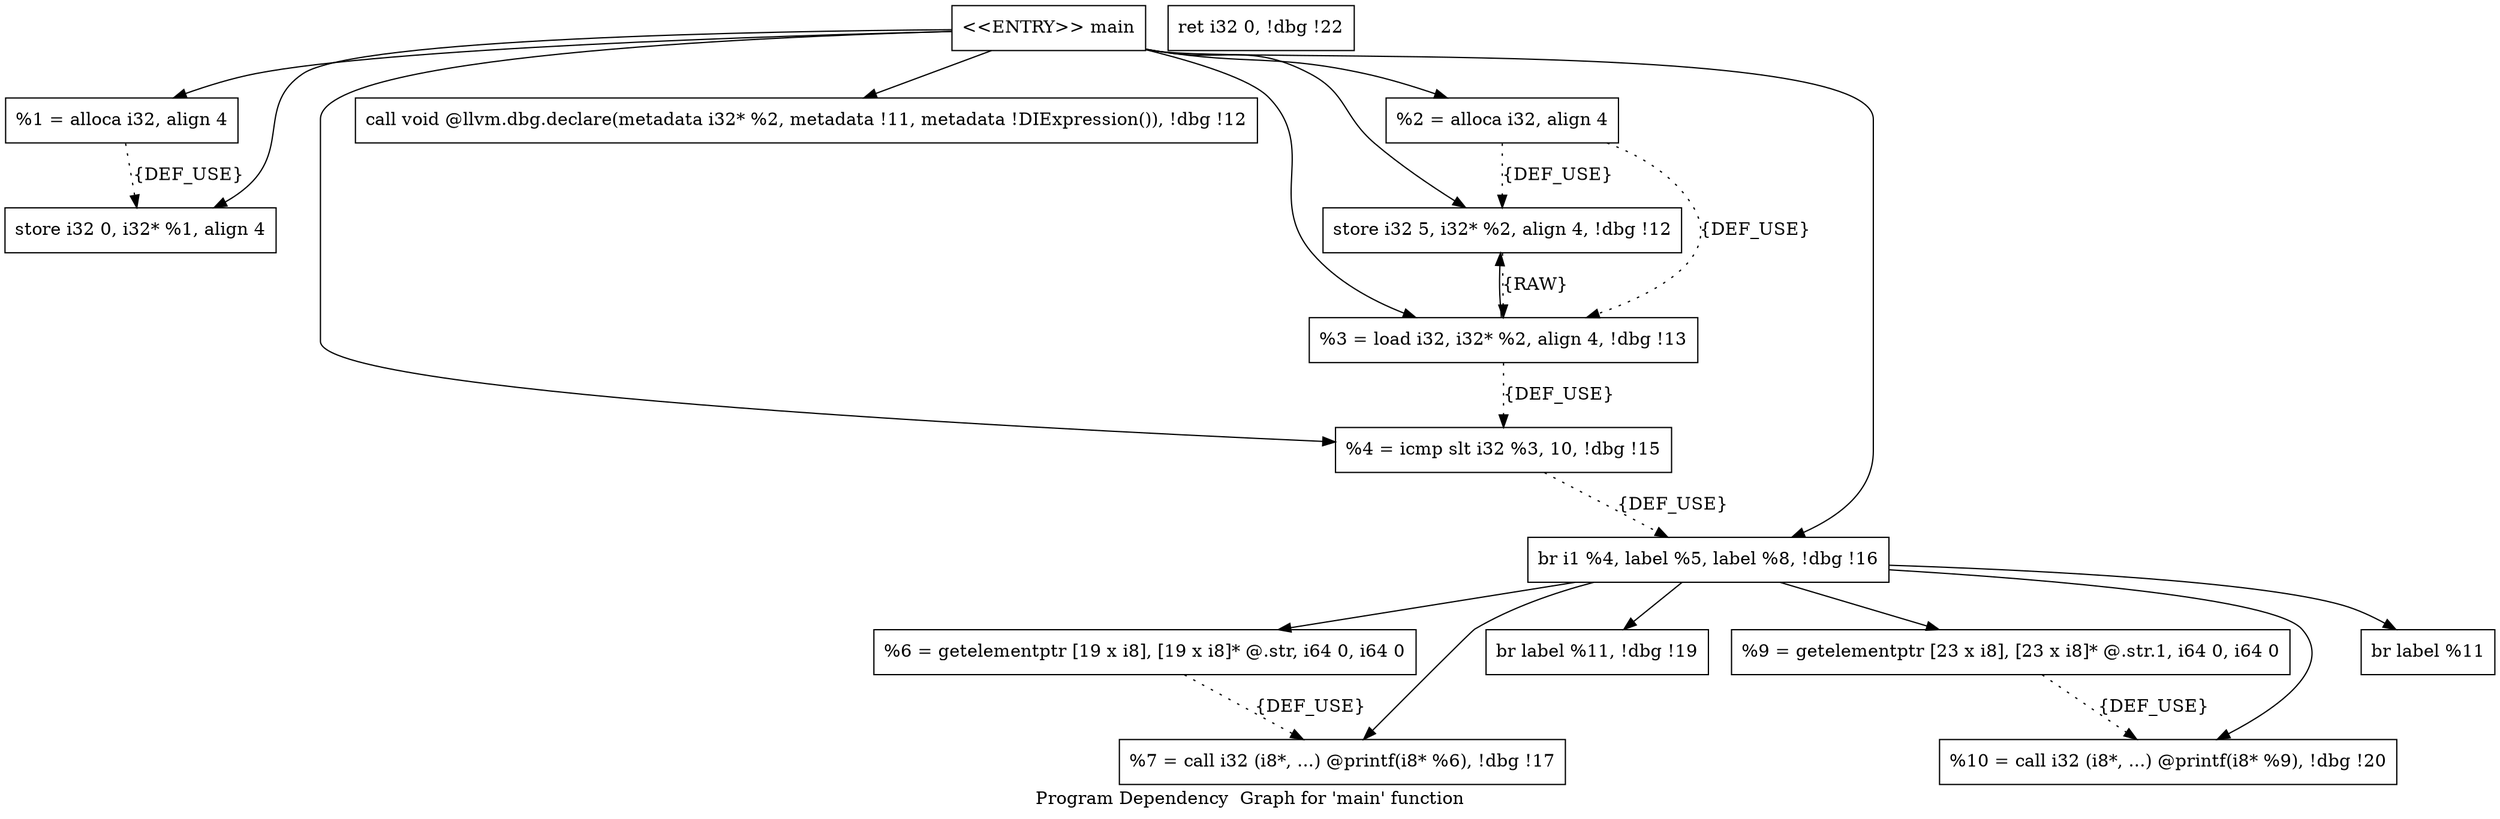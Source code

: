digraph "Program Dependency  Graph for 'main' function" {
	label="Program Dependency  Graph for 'main' function";

	Node0x9c3b30 [shape=record,label="{\<\<ENTRY\>\> main}"];
	Node0x9c3b30 -> Node0x9c3bd0;
	Node0x9c3b30 -> Node0x9c3c70;
	Node0x9c3b30 -> Node0x9c3d10;
	Node0x9c3b30 -> Node0x9c3db0;
	Node0x9c3b30 -> Node0x9c3e80;
	Node0x9c3b30 -> Node0x9c3f50;
	Node0x9c3b30 -> Node0x9c4020;
	Node0x9c3b30 -> Node0x9c40f0;
	Node0x9c3bd0 [shape=record,label="{  %1 = alloca i32, align 4}"];
	Node0x9c3bd0 -> Node0x9c3d10[style=dotted,label = "{DEF_USE}" ];
	Node0x9c3c70 [shape=record,label="{  %2 = alloca i32, align 4}"];
	Node0x9c3c70 -> Node0x9c3e80[style=dotted,label = "{DEF_USE}" ];
	Node0x9c3c70 -> Node0x9c3f50[style=dotted,label = "{DEF_USE}" ];
	Node0x9c3d10 [shape=record,label="{  store i32 0, i32* %1, align 4}"];
	Node0x9c3db0 [shape=record,label="{  call void @llvm.dbg.declare(metadata i32* %2, metadata !11, metadata !DIExpression()), !dbg !12}"];
	Node0x9c3e80 [shape=record,label="{  store i32 5, i32* %2, align 4, !dbg !12}"];
	Node0x9c3e80 -> Node0x9c3f50[style=dotted,label = "{RAW}" ];
	Node0x9c3f50 [shape=record,label="{  %3 = load i32, i32* %2, align 4, !dbg !13}"];
	Node0x9c3f50 -> Node0x9c3e80;
	Node0x9c3f50 -> Node0x9c4020[style=dotted,label = "{DEF_USE}" ];
	Node0x9c4020 [shape=record,label="{  %4 = icmp slt i32 %3, 10, !dbg !15}"];
	Node0x9c4020 -> Node0x9c40f0[style=dotted,label = "{DEF_USE}" ];
	Node0x9c40f0 [shape=record,label="{  br i1 %4, label %5, label %8, !dbg !16}"];
	Node0x9c40f0 -> Node0x9c41c0;
	Node0x9c40f0 -> Node0x9c4290;
	Node0x9c40f0 -> Node0x9c4360;
	Node0x9c40f0 -> Node0x9c4430;
	Node0x9c40f0 -> Node0x9c4500;
	Node0x9c40f0 -> Node0x9c45d0;
	Node0x9c41c0 [shape=record,label="{  %6 = getelementptr [19 x i8], [19 x i8]* @.str, i64 0, i64 0}"];
	Node0x9c41c0 -> Node0x9c4290[style=dotted,label = "{DEF_USE}" ];
	Node0x9c4290 [shape=record,label="{  %7 = call i32 (i8*, ...) @printf(i8* %6), !dbg !17}"];
	Node0x9c4360 [shape=record,label="{  br label %11, !dbg !19}"];
	Node0x9c4430 [shape=record,label="{  %9 = getelementptr [23 x i8], [23 x i8]* @.str.1, i64 0, i64 0}"];
	Node0x9c4430 -> Node0x9c4500[style=dotted,label = "{DEF_USE}" ];
	Node0x9c4500 [shape=record,label="{  %10 = call i32 (i8*, ...) @printf(i8* %9), !dbg !20}"];
	Node0x9c45d0 [shape=record,label="{  br label %11}"];
	Node0x9c46a0 [shape=record,label="{  ret i32 0, !dbg !22}"];
}
